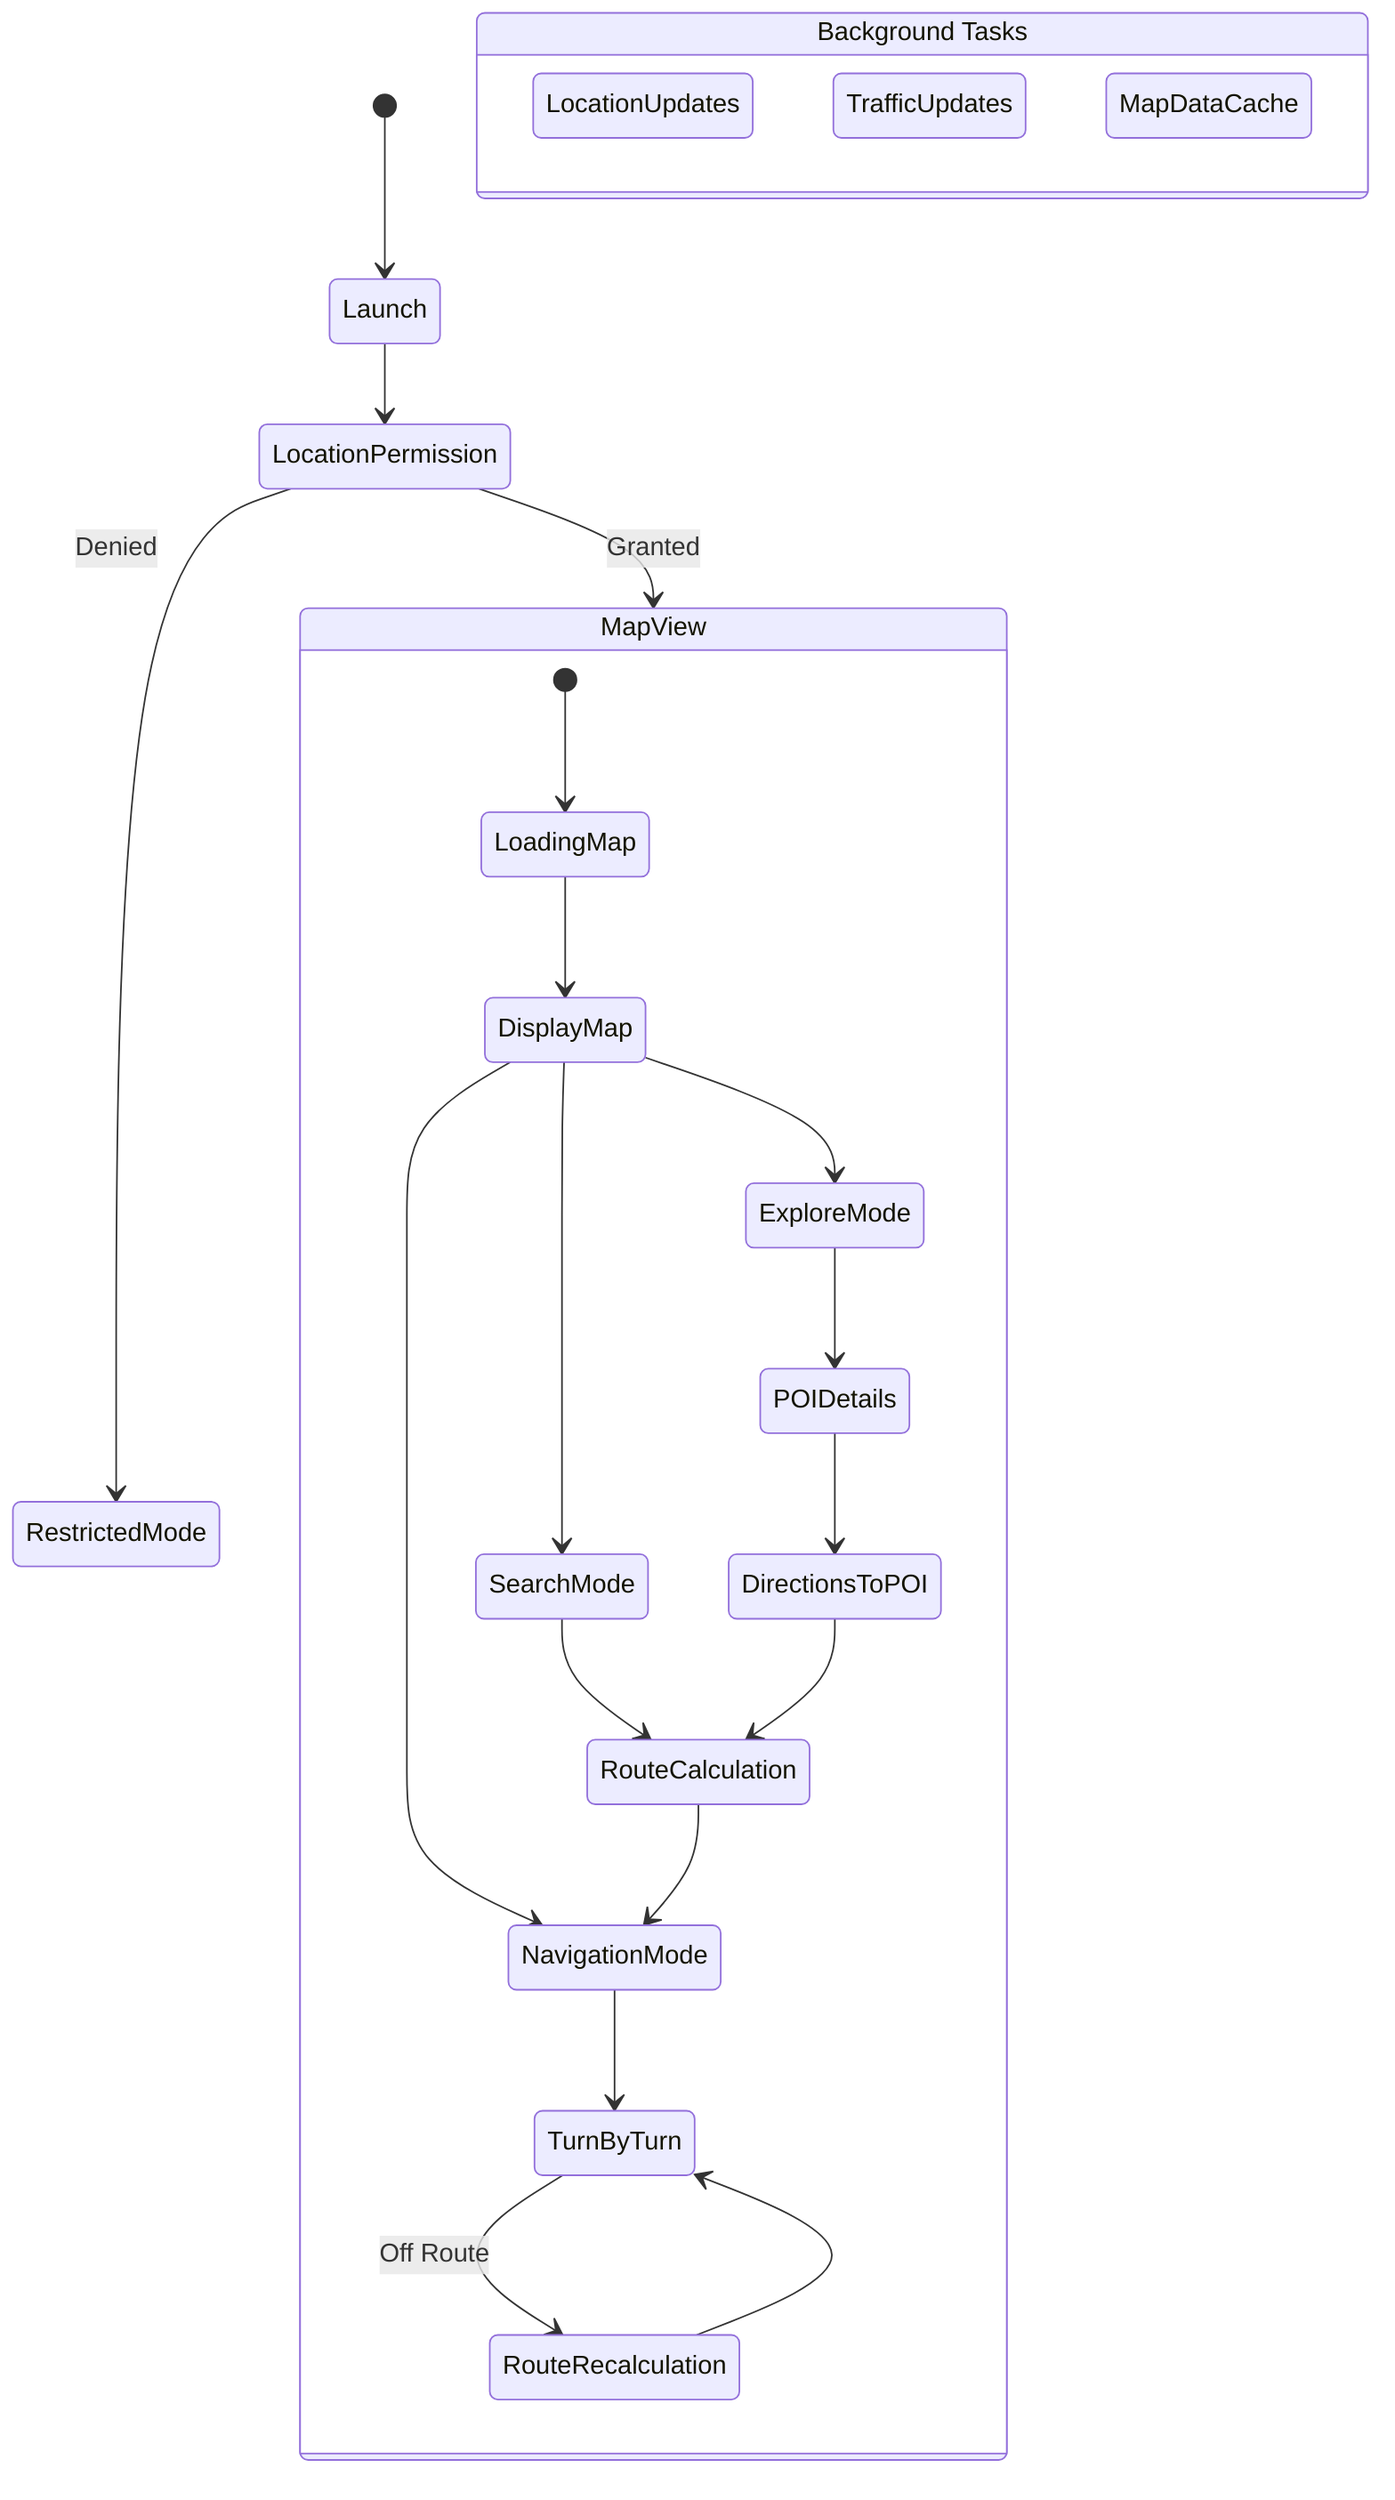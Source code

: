 stateDiagram-v2
    [*] --> Launch
    Launch --> LocationPermission
    LocationPermission --> MapView: Granted
    LocationPermission --> RestrictedMode: Denied
    
    state MapView {
        [*] --> LoadingMap
        LoadingMap --> DisplayMap
        DisplayMap --> SearchMode
        DisplayMap --> NavigationMode
        DisplayMap --> ExploreMode
        
        SearchMode --> RouteCalculation
        RouteCalculation --> NavigationMode
        
        NavigationMode --> TurnByTurn
        TurnByTurn --> RouteRecalculation: Off Route
        RouteRecalculation --> TurnByTurn
        
        ExploreMode --> POIDetails
        POIDetails --> DirectionsToPOI
        DirectionsToPOI --> RouteCalculation
    }
    
    state "Background Tasks" as BG {
        LocationUpdates
        TrafficUpdates
        MapDataCache
    }